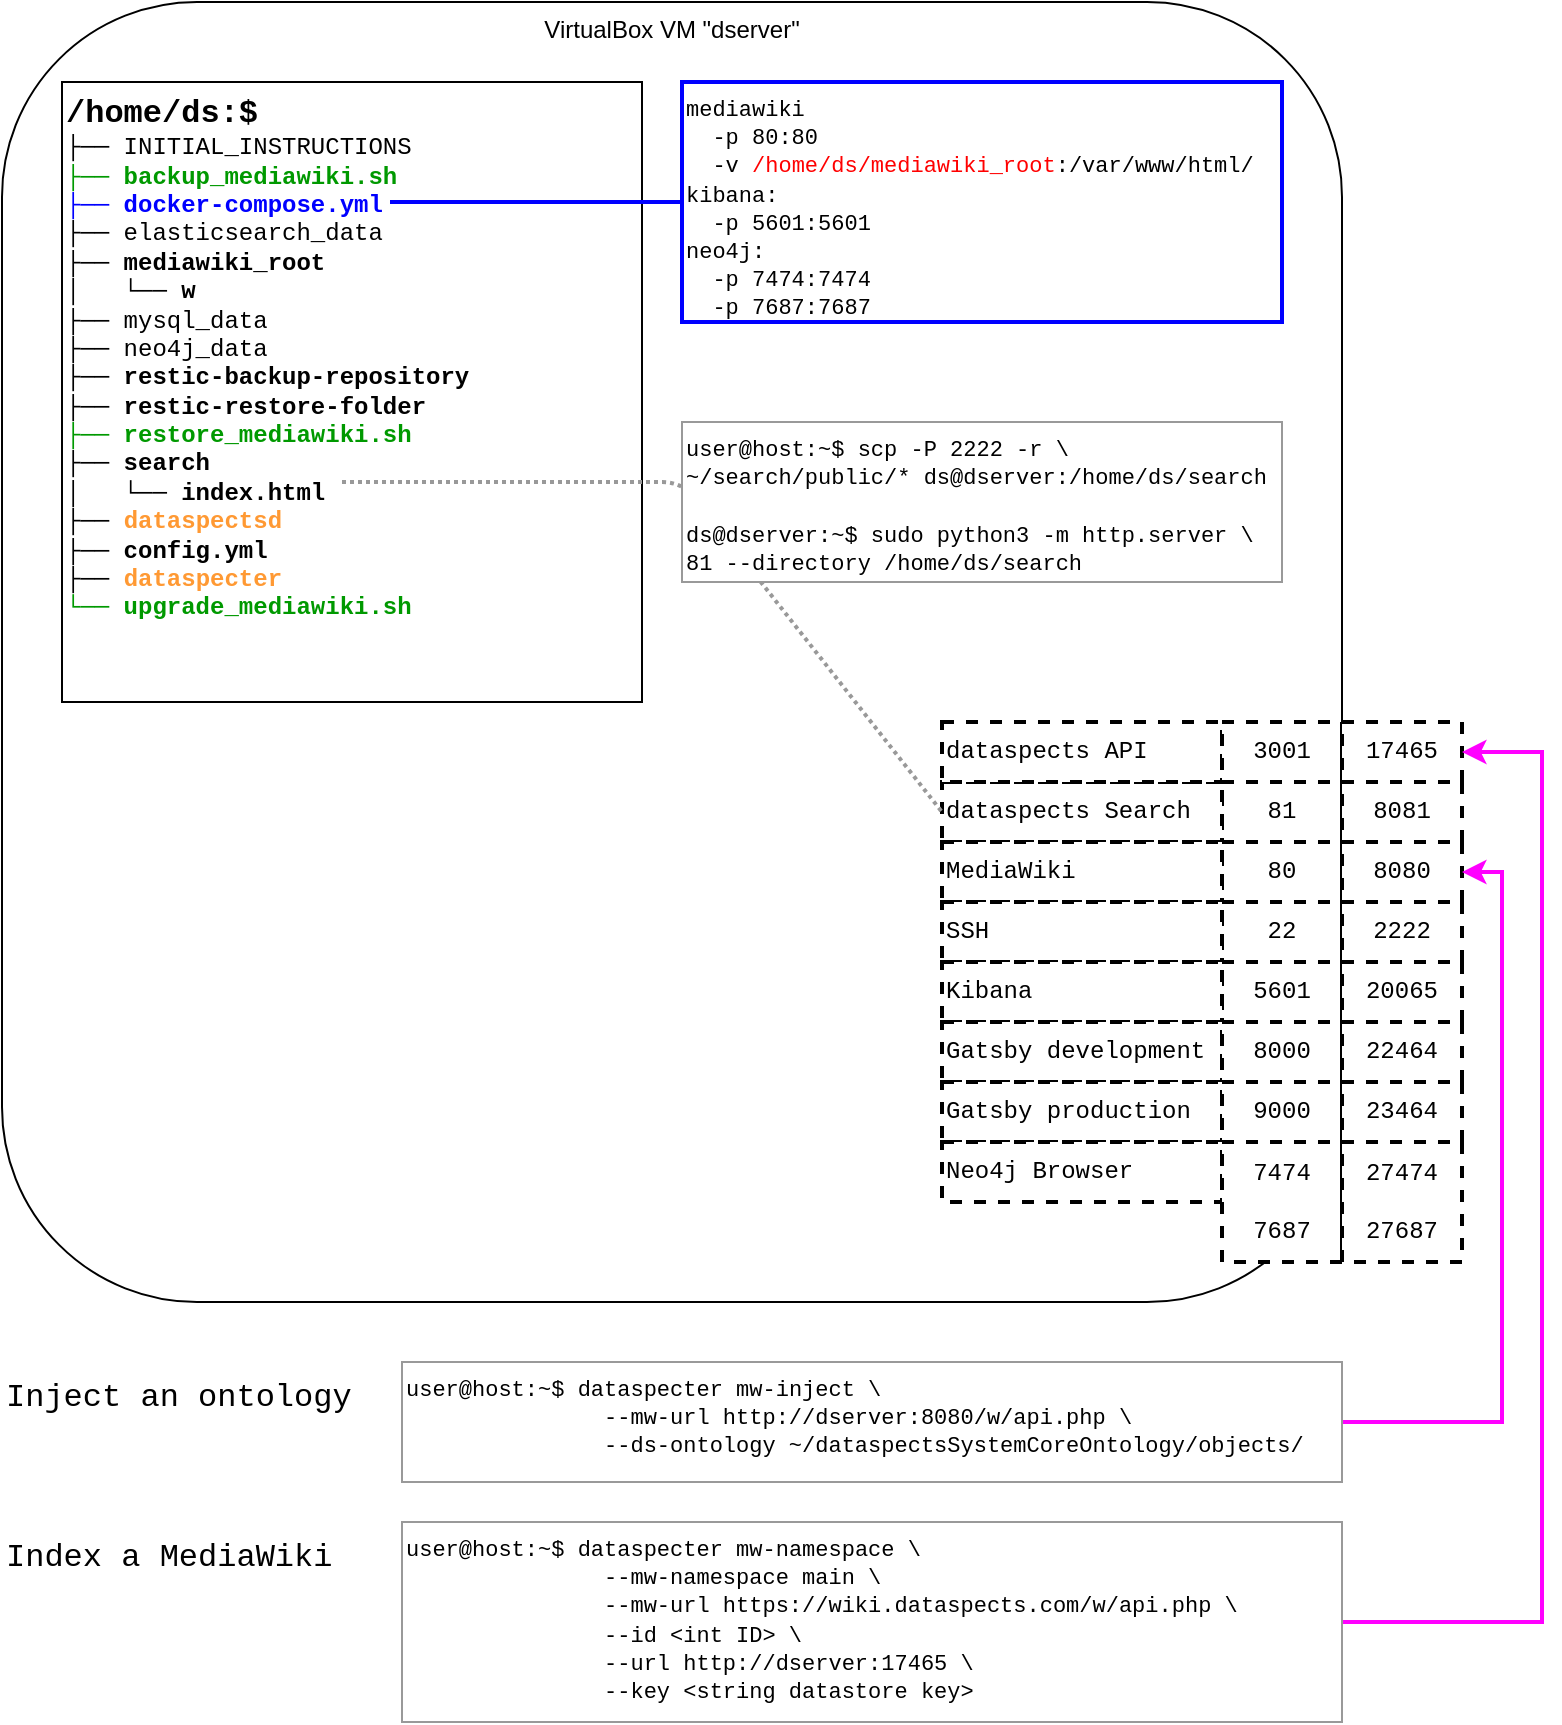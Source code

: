 <mxfile version="13.4.4" type="device"><diagram id="B5oPKk7g6Mease98vsJE" name="dserver"><mxGraphModel dx="1422" dy="843" grid="1" gridSize="10" guides="1" tooltips="1" connect="1" arrows="1" fold="1" page="1" pageScale="1" pageWidth="827" pageHeight="1169" math="0" shadow="0"><root><mxCell id="POHvMe-ZKadoUlujw895-0"/><mxCell id="POHvMe-ZKadoUlujw895-1" parent="POHvMe-ZKadoUlujw895-0"/><mxCell id="fG2kfKNsS_98cwppS686-0" value="VirtualBox VM &quot;dserver&quot;" style="rounded=1;whiteSpace=wrap;html=1;align=center;verticalAlign=top;" parent="POHvMe-ZKadoUlujw895-1" vertex="1"><mxGeometry x="40" y="80" width="670" height="650" as="geometry"/></mxCell><mxCell id="ar_zGOPMIMRHo_uEI_qk-0" value="&lt;div&gt;&lt;font style=&quot;font-size: 16px&quot;&gt;&lt;b&gt;/home/ds:$&lt;/b&gt;&lt;/font&gt;&lt;/div&gt;&lt;div&gt;├── INITIAL_INSTRUCTIONS&lt;/div&gt;&lt;div&gt;&lt;font color=&quot;#009900&quot;&gt;&lt;b&gt;├── backup_mediawiki.sh&lt;/b&gt;&lt;/font&gt;&lt;/div&gt;&lt;div&gt;&lt;font color=&quot;#0000ff&quot;&gt;&lt;b&gt;├── docker-compose.yml&lt;/b&gt;&lt;/font&gt;&lt;/div&gt;&lt;div&gt;├── elasticsearch_data&lt;/div&gt;&lt;div&gt;&lt;b&gt;├── mediawiki_root&lt;/b&gt;&lt;/div&gt;&lt;div&gt;&lt;b&gt;│&amp;nbsp; &amp;nbsp;└── w&lt;/b&gt;&lt;/div&gt;&lt;div&gt;├── mysql_data&lt;/div&gt;&lt;div&gt;&lt;span&gt;├── neo4j_data&lt;/span&gt;&lt;br&gt;&lt;/div&gt;&lt;div&gt;&lt;b&gt;├── restic-backup-repository&lt;/b&gt;&lt;br&gt;&lt;/div&gt;&lt;div&gt;&lt;b&gt;├── restic-restore-folder&lt;/b&gt;&lt;/div&gt;&lt;div&gt;&lt;font color=&quot;#009900&quot;&gt;&lt;b&gt;├── restore_mediawiki.sh&lt;/b&gt;&lt;/font&gt;&lt;/div&gt;&lt;div&gt;&lt;b&gt;├── search&lt;/b&gt;&lt;/div&gt;&lt;div&gt;&lt;b&gt;│&amp;nbsp; &amp;nbsp;└── index.html&lt;/b&gt;&lt;/div&gt;&lt;div&gt;&lt;b&gt;├── &lt;font color=&quot;#ff9933&quot;&gt;dataspectsd&lt;/font&gt;&lt;/b&gt;&lt;font color=&quot;#009900&quot;&gt;&lt;b&gt;&lt;br&gt;&lt;/b&gt;&lt;/font&gt;&lt;/div&gt;&lt;div&gt;&lt;b&gt;├── config.yml&lt;font color=&quot;#ff9933&quot;&gt;&lt;br&gt;&lt;/font&gt;&lt;/b&gt;&lt;/div&gt;&lt;div&gt;&lt;b&gt;├── &lt;font color=&quot;#ff9933&quot;&gt;dataspecter&lt;/font&gt;&lt;/b&gt;&lt;b&gt;&lt;br&gt;&lt;/b&gt;&lt;/div&gt;&lt;div&gt;&lt;font color=&quot;#009900&quot;&gt;&lt;b&gt;└── upgrade_mediawiki.sh&lt;/b&gt;&lt;/font&gt;&lt;/div&gt;&lt;div&gt;&lt;br&gt;&lt;/div&gt;" style="rounded=0;whiteSpace=wrap;html=1;align=left;verticalAlign=top;fontFamily=Courier New;" parent="POHvMe-ZKadoUlujw895-1" vertex="1"><mxGeometry x="70" y="120" width="290" height="310" as="geometry"/></mxCell><mxCell id="fG2kfKNsS_98cwppS686-5" value="&lt;div style=&quot;font-size: 11px&quot;&gt;&lt;span style=&quot;font-family: &amp;#34;courier new&amp;#34; ; font-size: 11px&quot;&gt;mediawiki&lt;/span&gt;&lt;br style=&quot;font-size: 11px&quot;&gt;&lt;/div&gt;&lt;div style=&quot;font-size: 11px&quot;&gt;&lt;font face=&quot;Courier New&quot; style=&quot;font-size: 11px&quot;&gt;&amp;nbsp; -p 80:80&lt;/font&gt;&lt;/div&gt;&lt;div style=&quot;font-size: 11px&quot;&gt;&lt;font face=&quot;Courier New&quot; style=&quot;font-size: 11px&quot;&gt;&amp;nbsp; -v &lt;font color=&quot;#ff0000&quot; style=&quot;font-size: 11px&quot;&gt;/home/ds/mediawiki_root&lt;/font&gt;:/var/www/html/&lt;/font&gt;&lt;/div&gt;&lt;div style=&quot;font-size: 11px&quot;&gt;&lt;font face=&quot;Courier New&quot; style=&quot;font-size: 11px&quot;&gt;kibana:&lt;/font&gt;&lt;/div&gt;&lt;div style=&quot;font-size: 11px&quot;&gt;&lt;font face=&quot;Courier New&quot; style=&quot;font-size: 11px&quot;&gt;&amp;nbsp; -p 5601:5601&lt;/font&gt;&lt;/div&gt;&lt;div style=&quot;font-size: 11px&quot;&gt;&lt;font face=&quot;Courier New&quot; style=&quot;font-size: 11px&quot;&gt;neo4j:&lt;/font&gt;&lt;/div&gt;&lt;div style=&quot;font-size: 11px&quot;&gt;&lt;font face=&quot;Courier New&quot; style=&quot;font-size: 11px&quot;&gt;&amp;nbsp; -p 7474:7474&lt;/font&gt;&lt;/div&gt;&lt;div style=&quot;font-size: 11px&quot;&gt;&lt;font face=&quot;Courier New&quot; style=&quot;font-size: 11px&quot;&gt;&amp;nbsp; -p 7687:7687&lt;/font&gt;&lt;/div&gt;" style="rounded=0;whiteSpace=wrap;html=1;fontFamily=Helvetica;fontSize=11;fontColor=#000000;align=left;fillColor=#ffffff;verticalAlign=top;strokeColor=#0000FF;strokeWidth=2;" parent="POHvMe-ZKadoUlujw895-1" vertex="1"><mxGeometry x="380" y="120" width="300" height="120" as="geometry"/></mxCell><mxCell id="ar_zGOPMIMRHo_uEI_qk-1" value="" style="endArrow=none;html=1;fontFamily=Courier New;exitX=0;exitY=0;exitDx=0;exitDy=0;entryX=0;entryY=0.5;entryDx=0;entryDy=0;strokeWidth=2;strokeColor=#0000FF;" parent="POHvMe-ZKadoUlujw895-1" target="fG2kfKNsS_98cwppS686-5" edge="1"><mxGeometry width="50" height="50" relative="1" as="geometry"><mxPoint x="234" y="180" as="sourcePoint"/><mxPoint x="694" y="180" as="targetPoint"/></mxGeometry></mxCell><mxCell id="ar_zGOPMIMRHo_uEI_qk-2" value="80" style="rounded=0;whiteSpace=wrap;html=1;strokeWidth=2;fontFamily=Courier New;fontSize=12;align=center;dashed=1;" parent="POHvMe-ZKadoUlujw895-1" vertex="1"><mxGeometry x="650" y="500" width="60" height="30" as="geometry"/></mxCell><mxCell id="ar_zGOPMIMRHo_uEI_qk-3" value="8080" style="rounded=0;whiteSpace=wrap;html=1;strokeWidth=2;fontFamily=Courier New;fontSize=12;align=center;dashed=1;" parent="POHvMe-ZKadoUlujw895-1" vertex="1"><mxGeometry x="710" y="500" width="60" height="30" as="geometry"/></mxCell><mxCell id="ar_zGOPMIMRHo_uEI_qk-4" value="81" style="rounded=0;whiteSpace=wrap;html=1;strokeWidth=2;fontFamily=Courier New;fontSize=12;align=center;dashed=1;" parent="POHvMe-ZKadoUlujw895-1" vertex="1"><mxGeometry x="650" y="470" width="60" height="30" as="geometry"/></mxCell><mxCell id="ar_zGOPMIMRHo_uEI_qk-5" value="8081" style="rounded=0;whiteSpace=wrap;html=1;strokeWidth=2;fontFamily=Courier New;fontSize=12;align=center;dashed=1;" parent="POHvMe-ZKadoUlujw895-1" vertex="1"><mxGeometry x="710" y="470" width="60" height="30" as="geometry"/></mxCell><mxCell id="ar_zGOPMIMRHo_uEI_qk-7" value="dataspects Search" style="rounded=0;whiteSpace=wrap;html=1;strokeWidth=2;fontFamily=Courier New;fontSize=12;align=left;dashed=1;" parent="POHvMe-ZKadoUlujw895-1" vertex="1"><mxGeometry x="510" y="470" width="140" height="30" as="geometry"/></mxCell><mxCell id="ar_zGOPMIMRHo_uEI_qk-8" value="MediaWiki" style="rounded=0;whiteSpace=wrap;html=1;strokeWidth=2;fontFamily=Courier New;fontSize=12;align=left;dashed=1;" parent="POHvMe-ZKadoUlujw895-1" vertex="1"><mxGeometry x="510" y="500" width="140" height="30" as="geometry"/></mxCell><mxCell id="ar_zGOPMIMRHo_uEI_qk-9" value="22" style="rounded=0;whiteSpace=wrap;html=1;strokeWidth=2;fontFamily=Courier New;fontSize=12;align=center;dashed=1;" parent="POHvMe-ZKadoUlujw895-1" vertex="1"><mxGeometry x="650" y="530" width="60" height="30" as="geometry"/></mxCell><mxCell id="ar_zGOPMIMRHo_uEI_qk-10" value="2222" style="rounded=0;whiteSpace=wrap;html=1;strokeWidth=2;fontFamily=Courier New;fontSize=12;align=center;dashed=1;" parent="POHvMe-ZKadoUlujw895-1" vertex="1"><mxGeometry x="710" y="530" width="60" height="30" as="geometry"/></mxCell><mxCell id="ar_zGOPMIMRHo_uEI_qk-11" value="SSH" style="rounded=0;whiteSpace=wrap;html=1;strokeWidth=2;fontFamily=Courier New;fontSize=12;align=left;dashed=1;" parent="POHvMe-ZKadoUlujw895-1" vertex="1"><mxGeometry x="510" y="530" width="140" height="30" as="geometry"/></mxCell><mxCell id="ar_zGOPMIMRHo_uEI_qk-12" value="dataspects API" style="rounded=0;whiteSpace=wrap;html=1;strokeWidth=2;fontFamily=Courier New;fontSize=12;align=left;dashed=1;" parent="POHvMe-ZKadoUlujw895-1" vertex="1"><mxGeometry x="510" y="440" width="140" height="30" as="geometry"/></mxCell><mxCell id="ar_zGOPMIMRHo_uEI_qk-13" value="3001" style="rounded=0;whiteSpace=wrap;html=1;strokeWidth=2;fontFamily=Courier New;fontSize=12;align=center;dashed=1;" parent="POHvMe-ZKadoUlujw895-1" vertex="1"><mxGeometry x="650" y="440" width="60" height="30" as="geometry"/></mxCell><mxCell id="ar_zGOPMIMRHo_uEI_qk-14" value="17465" style="rounded=0;whiteSpace=wrap;html=1;strokeWidth=2;fontFamily=Courier New;fontSize=12;align=center;dashed=1;" parent="POHvMe-ZKadoUlujw895-1" vertex="1"><mxGeometry x="710" y="440" width="60" height="30" as="geometry"/></mxCell><mxCell id="ar_zGOPMIMRHo_uEI_qk-15" value="5601" style="rounded=0;whiteSpace=wrap;html=1;strokeWidth=2;fontFamily=Courier New;fontSize=12;align=center;dashed=1;" parent="POHvMe-ZKadoUlujw895-1" vertex="1"><mxGeometry x="650" y="560" width="60" height="30" as="geometry"/></mxCell><mxCell id="ar_zGOPMIMRHo_uEI_qk-16" value="20065" style="rounded=0;whiteSpace=wrap;html=1;strokeWidth=2;fontFamily=Courier New;fontSize=12;align=center;dashed=1;" parent="POHvMe-ZKadoUlujw895-1" vertex="1"><mxGeometry x="710" y="560" width="60" height="30" as="geometry"/></mxCell><mxCell id="ar_zGOPMIMRHo_uEI_qk-17" value="Kibana" style="rounded=0;whiteSpace=wrap;html=1;strokeWidth=2;fontFamily=Courier New;fontSize=12;align=left;dashed=1;" parent="POHvMe-ZKadoUlujw895-1" vertex="1"><mxGeometry x="510" y="560" width="140" height="30" as="geometry"/></mxCell><mxCell id="ar_zGOPMIMRHo_uEI_qk-18" value="Gatsby development" style="rounded=0;whiteSpace=wrap;html=1;strokeWidth=2;fontFamily=Courier New;fontSize=12;align=left;dashed=1;" parent="POHvMe-ZKadoUlujw895-1" vertex="1"><mxGeometry x="510" y="590" width="140" height="30" as="geometry"/></mxCell><mxCell id="ar_zGOPMIMRHo_uEI_qk-19" value="8000" style="rounded=0;whiteSpace=wrap;html=1;strokeWidth=2;fontFamily=Courier New;fontSize=12;align=center;dashed=1;" parent="POHvMe-ZKadoUlujw895-1" vertex="1"><mxGeometry x="650" y="590" width="60" height="30" as="geometry"/></mxCell><mxCell id="ar_zGOPMIMRHo_uEI_qk-20" value="22464" style="rounded=0;whiteSpace=wrap;html=1;strokeWidth=2;fontFamily=Courier New;fontSize=12;align=center;dashed=1;" parent="POHvMe-ZKadoUlujw895-1" vertex="1"><mxGeometry x="710" y="590" width="60" height="30" as="geometry"/></mxCell><mxCell id="ar_zGOPMIMRHo_uEI_qk-21" value="Gatsby production" style="rounded=0;whiteSpace=wrap;html=1;strokeWidth=2;fontFamily=Courier New;fontSize=12;align=left;dashed=1;" parent="POHvMe-ZKadoUlujw895-1" vertex="1"><mxGeometry x="510" y="620" width="140" height="30" as="geometry"/></mxCell><mxCell id="ar_zGOPMIMRHo_uEI_qk-22" value="9000" style="rounded=0;whiteSpace=wrap;html=1;strokeWidth=2;fontFamily=Courier New;fontSize=12;align=center;dashed=1;" parent="POHvMe-ZKadoUlujw895-1" vertex="1"><mxGeometry x="650" y="620" width="60" height="30" as="geometry"/></mxCell><mxCell id="ar_zGOPMIMRHo_uEI_qk-23" value="23464" style="rounded=0;whiteSpace=wrap;html=1;strokeWidth=2;fontFamily=Courier New;fontSize=12;align=center;dashed=1;" parent="POHvMe-ZKadoUlujw895-1" vertex="1"><mxGeometry x="710" y="620" width="60" height="30" as="geometry"/></mxCell><mxCell id="ar_zGOPMIMRHo_uEI_qk-26" value="" style="endArrow=none;html=1;fontFamily=Courier New;exitX=0;exitY=0;exitDx=0;exitDy=0;entryX=0;entryY=0.5;entryDx=0;entryDy=0;strokeWidth=2;dashed=1;dashPattern=1 1;strokeColor=#999999;" parent="POHvMe-ZKadoUlujw895-1" target="ar_zGOPMIMRHo_uEI_qk-7" edge="1"><mxGeometry width="50" height="50" relative="1" as="geometry"><mxPoint x="210" y="320" as="sourcePoint"/><mxPoint x="510" y="415" as="targetPoint"/><Array as="points"><mxPoint x="380" y="320"/></Array></mxGeometry></mxCell><mxCell id="ar_zGOPMIMRHo_uEI_qk-27" value="&lt;div&gt;&lt;font face=&quot;courier new&quot;&gt;user@host:~$ scp -P 2222 -r \ ~/search/public/* ds@dserver:/home/ds/search&lt;/font&gt;&lt;br&gt;&lt;/div&gt;&lt;div&gt;&lt;font face=&quot;courier new&quot;&gt;&lt;br&gt;&lt;/font&gt;&lt;/div&gt;&lt;div&gt;&lt;font face=&quot;courier new&quot;&gt;ds@dserver:~$ sudo python3 -m http.server \ 81 --directory /home/ds/search&lt;br&gt;&lt;/font&gt;&lt;/div&gt;" style="rounded=0;whiteSpace=wrap;html=1;fontFamily=Helvetica;fontSize=11;fontColor=#000000;align=left;fillColor=#ffffff;verticalAlign=top;strokeWidth=1;strokeColor=#999999;" parent="POHvMe-ZKadoUlujw895-1" vertex="1"><mxGeometry x="380" y="290" width="300" height="80" as="geometry"/></mxCell><mxCell id="ar_zGOPMIMRHo_uEI_qk-28" value="Neo4j Browser" style="rounded=0;whiteSpace=wrap;html=1;strokeWidth=2;fontFamily=Courier New;fontSize=12;align=left;dashed=1;" parent="POHvMe-ZKadoUlujw895-1" vertex="1"><mxGeometry x="510" y="650" width="140" height="30" as="geometry"/></mxCell><mxCell id="ar_zGOPMIMRHo_uEI_qk-29" value="7474&lt;br&gt;&lt;br&gt;7687" style="rounded=0;whiteSpace=wrap;html=1;strokeWidth=2;fontFamily=Courier New;fontSize=12;align=center;dashed=1;" parent="POHvMe-ZKadoUlujw895-1" vertex="1"><mxGeometry x="650" y="650" width="60" height="60" as="geometry"/></mxCell><mxCell id="ar_zGOPMIMRHo_uEI_qk-30" value="27474&lt;br&gt;&lt;br&gt;27687" style="rounded=0;whiteSpace=wrap;html=1;strokeWidth=2;fontFamily=Courier New;fontSize=12;align=center;dashed=1;" parent="POHvMe-ZKadoUlujw895-1" vertex="1"><mxGeometry x="710" y="650" width="60" height="60" as="geometry"/></mxCell><mxCell id="cUUzhpmQ1ZCNrSWdecYE-1" style="edgeStyle=orthogonalEdgeStyle;rounded=0;orthogonalLoop=1;jettySize=auto;html=1;entryX=1;entryY=0.5;entryDx=0;entryDy=0;strokeWidth=2;fontFamily=Courier New;fontSize=12;exitX=1;exitY=0.5;exitDx=0;exitDy=0;strokeColor=#FF00FF;" edge="1" parent="POHvMe-ZKadoUlujw895-1" source="cUUzhpmQ1ZCNrSWdecYE-0" target="ar_zGOPMIMRHo_uEI_qk-3"><mxGeometry relative="1" as="geometry"><Array as="points"><mxPoint x="790" y="790"/><mxPoint x="790" y="515"/></Array></mxGeometry></mxCell><mxCell id="cUUzhpmQ1ZCNrSWdecYE-0" value="&lt;div&gt;&lt;font face=&quot;courier new&quot;&gt;user@host:~$&amp;nbsp;&lt;/font&gt;&lt;span&gt;&lt;font face=&quot;courier new&quot;&gt;dataspecter mw-inject \&lt;/font&gt;&lt;/span&gt;&lt;/div&gt;&lt;div&gt;&lt;font face=&quot;courier new&quot;&gt;&amp;nbsp; &amp;nbsp; &amp;nbsp; &amp;nbsp; &amp;nbsp; &amp;nbsp; &amp;nbsp; &amp;nbsp;--mw-url http://dserver:8080/w/api.php \&lt;/font&gt;&lt;/div&gt;&lt;div&gt;&lt;font face=&quot;courier new&quot;&gt;&amp;nbsp; &amp;nbsp; &amp;nbsp; &amp;nbsp; &amp;nbsp; &amp;nbsp; &amp;nbsp; &amp;nbsp;--ds-ontology ~/dataspectsSystemCoreOntology/objects/&lt;/font&gt;&lt;/div&gt;" style="rounded=0;whiteSpace=wrap;html=1;fontFamily=Helvetica;fontSize=11;fontColor=#000000;align=left;fillColor=#ffffff;verticalAlign=top;strokeWidth=1;strokeColor=#999999;" vertex="1" parent="POHvMe-ZKadoUlujw895-1"><mxGeometry x="240" y="760" width="470" height="60" as="geometry"/></mxCell><mxCell id="cUUzhpmQ1ZCNrSWdecYE-3" style="edgeStyle=orthogonalEdgeStyle;rounded=0;orthogonalLoop=1;jettySize=auto;html=1;entryX=1;entryY=0.5;entryDx=0;entryDy=0;strokeColor=#FF00FF;strokeWidth=2;fontFamily=Courier New;fontSize=12;exitX=1;exitY=0.5;exitDx=0;exitDy=0;" edge="1" parent="POHvMe-ZKadoUlujw895-1" source="cUUzhpmQ1ZCNrSWdecYE-2" target="ar_zGOPMIMRHo_uEI_qk-14"><mxGeometry relative="1" as="geometry"><Array as="points"><mxPoint x="810" y="890"/><mxPoint x="810" y="455"/></Array></mxGeometry></mxCell><mxCell id="cUUzhpmQ1ZCNrSWdecYE-2" value="&lt;font face=&quot;courier new&quot;&gt;user@host:~$&amp;nbsp;&lt;/font&gt;&lt;span&gt;&lt;font face=&quot;courier new&quot;&gt;dataspecter mw-namespace \&lt;br&gt;&amp;nbsp; &amp;nbsp; &amp;nbsp; &amp;nbsp; &amp;nbsp; &amp;nbsp; &amp;nbsp; &amp;nbsp;--mw-namespace main&amp;nbsp;\&lt;br&gt;&amp;nbsp; &amp;nbsp; &amp;nbsp; &amp;nbsp; &amp;nbsp; &amp;nbsp; &amp;nbsp; &amp;nbsp;--mw-url https://wiki.dataspects.com/w/api.php&amp;nbsp;\&lt;br&gt;&amp;nbsp; &amp;nbsp; &amp;nbsp; &amp;nbsp; &amp;nbsp; &amp;nbsp; &amp;nbsp; &amp;nbsp;--id &amp;lt;int ID&amp;gt; \&lt;br&gt;&amp;nbsp; &amp;nbsp; &amp;nbsp; &amp;nbsp; &amp;nbsp; &amp;nbsp; &amp;nbsp; &amp;nbsp;--url http://dserver:17465 \&lt;br&gt;&amp;nbsp; &amp;nbsp; &amp;nbsp; &amp;nbsp; &amp;nbsp; &amp;nbsp; &amp;nbsp; &amp;nbsp;--key &amp;lt;string datastore key&amp;gt;&lt;br&gt;&lt;/font&gt;&lt;/span&gt;" style="rounded=0;whiteSpace=wrap;html=1;fontFamily=Helvetica;fontSize=11;fontColor=#000000;align=left;fillColor=#ffffff;verticalAlign=top;strokeWidth=1;strokeColor=#999999;" vertex="1" parent="POHvMe-ZKadoUlujw895-1"><mxGeometry x="240" y="840" width="470" height="100" as="geometry"/></mxCell><mxCell id="cUUzhpmQ1ZCNrSWdecYE-4" value="&lt;div style=&quot;font-size: 16px&quot;&gt;&lt;font face=&quot;courier new&quot; style=&quot;font-size: 16px&quot;&gt;Inject an ontology&lt;/font&gt;&lt;/div&gt;" style="rounded=0;whiteSpace=wrap;html=1;fontFamily=Helvetica;fontSize=16;fontColor=#000000;align=left;fillColor=#ffffff;verticalAlign=top;strokeWidth=1;strokeColor=none;" vertex="1" parent="POHvMe-ZKadoUlujw895-1"><mxGeometry x="40" y="760" width="190" height="60" as="geometry"/></mxCell><mxCell id="cUUzhpmQ1ZCNrSWdecYE-5" value="&lt;div style=&quot;font-size: 16px&quot;&gt;&lt;font face=&quot;courier new&quot; style=&quot;font-size: 16px&quot;&gt;Index a MediaWiki&lt;/font&gt;&lt;/div&gt;" style="rounded=0;whiteSpace=wrap;html=1;fontFamily=Helvetica;fontSize=16;fontColor=#000000;align=left;fillColor=#ffffff;verticalAlign=top;strokeWidth=1;strokeColor=none;" vertex="1" parent="POHvMe-ZKadoUlujw895-1"><mxGeometry x="40" y="840" width="190" height="60" as="geometry"/></mxCell></root></mxGraphModel></diagram></mxfile>
